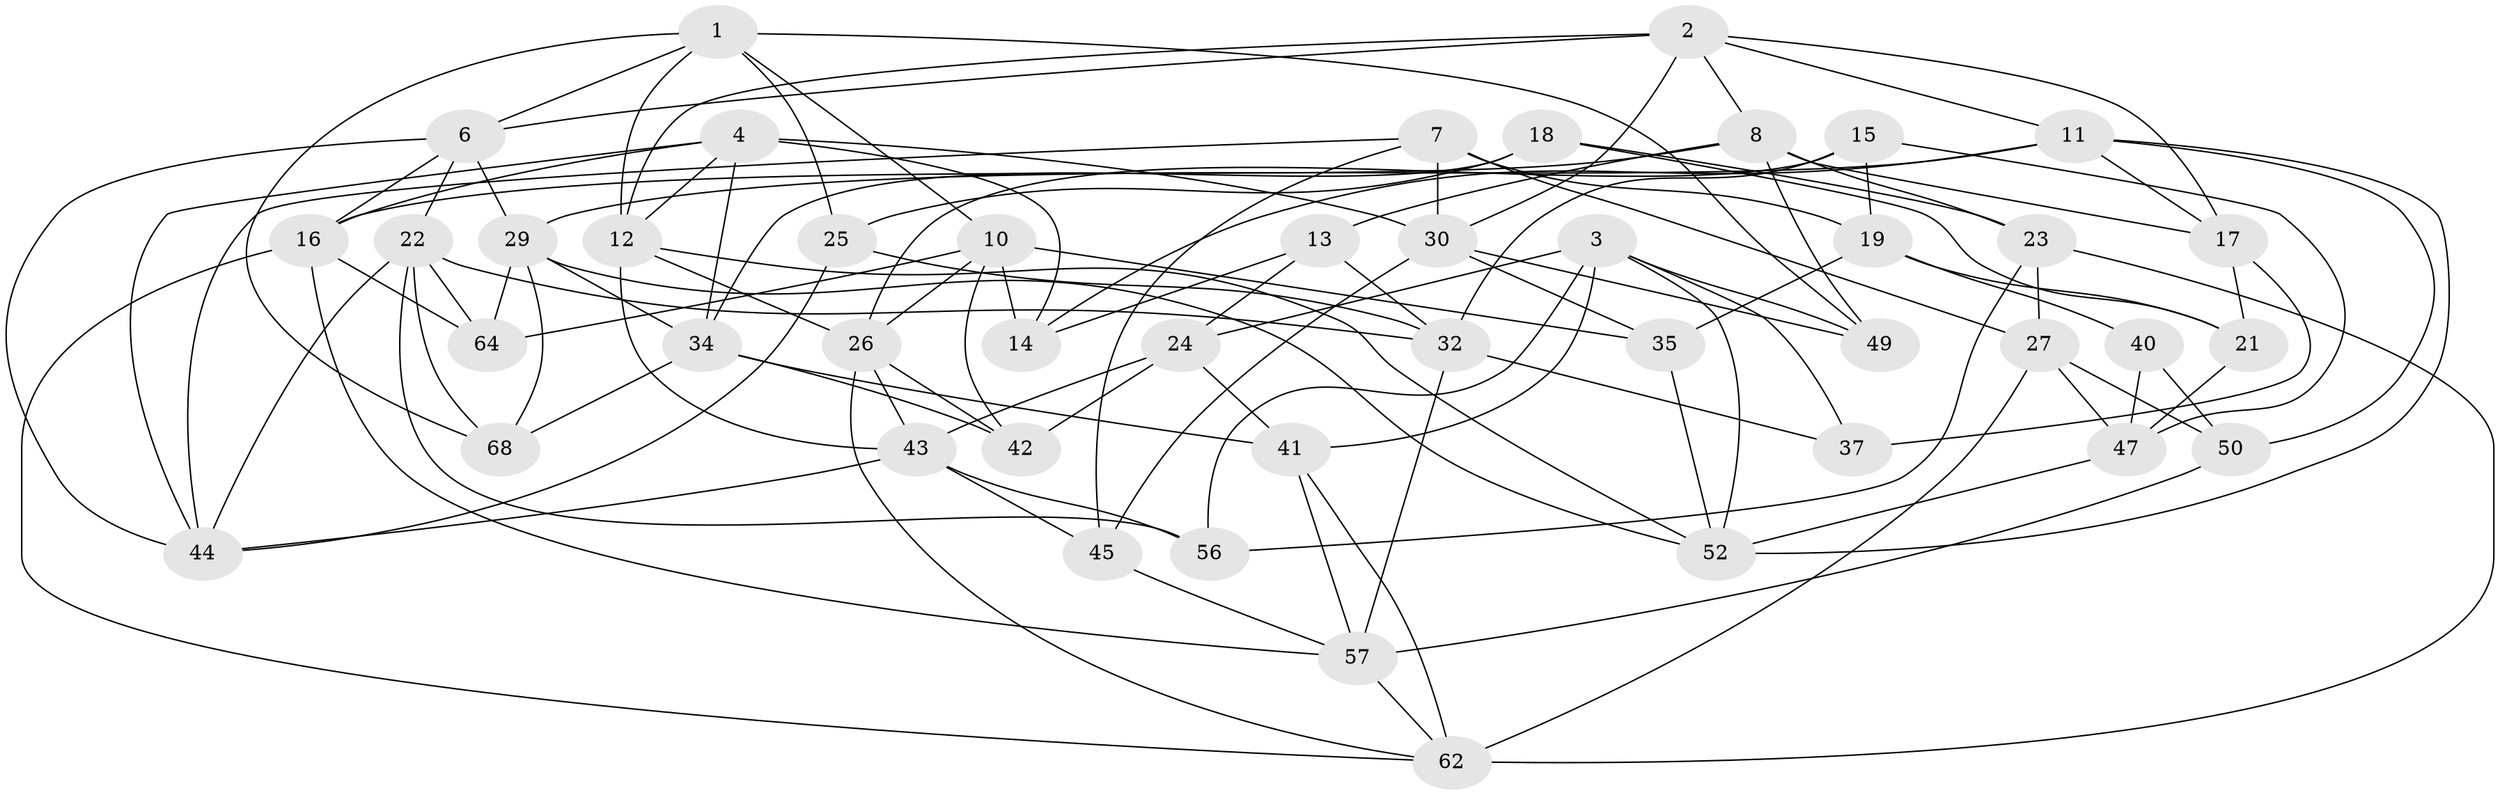 // Generated by graph-tools (version 1.1) at 2025/24/03/03/25 07:24:22]
// undirected, 45 vertices, 114 edges
graph export_dot {
graph [start="1"]
  node [color=gray90,style=filled];
  1 [super="+20"];
  2 [super="+5"];
  3 [super="+53"];
  4 [super="+9"];
  6 [super="+38"];
  7 [super="+65"];
  8 [super="+36"];
  10 [super="+71"];
  11 [super="+48"];
  12 [super="+39"];
  13;
  14;
  15;
  16 [super="+28"];
  17 [super="+31"];
  18;
  19 [super="+61"];
  21;
  22 [super="+33"];
  23 [super="+46"];
  24 [super="+63"];
  25;
  26 [super="+70"];
  27 [super="+74"];
  29 [super="+73"];
  30 [super="+60"];
  32 [super="+59"];
  34 [super="+58"];
  35;
  37;
  40;
  41 [super="+54"];
  42;
  43 [super="+66"];
  44 [super="+51"];
  45;
  47 [super="+67"];
  49;
  50;
  52 [super="+55"];
  56;
  57 [super="+69"];
  62 [super="+72"];
  64;
  68;
  1 -- 49;
  1 -- 6;
  1 -- 12;
  1 -- 10;
  1 -- 68;
  1 -- 25;
  2 -- 30;
  2 -- 8;
  2 -- 11;
  2 -- 12;
  2 -- 17;
  2 -- 6;
  3 -- 49;
  3 -- 24;
  3 -- 52;
  3 -- 56;
  3 -- 37;
  3 -- 41;
  4 -- 14;
  4 -- 30;
  4 -- 16;
  4 -- 34;
  4 -- 44;
  4 -- 12;
  6 -- 22;
  6 -- 44;
  6 -- 16;
  6 -- 29;
  7 -- 27;
  7 -- 19 [weight=2];
  7 -- 44;
  7 -- 45;
  7 -- 30;
  8 -- 49;
  8 -- 13;
  8 -- 16;
  8 -- 23;
  8 -- 17;
  10 -- 64;
  10 -- 14;
  10 -- 42;
  10 -- 35;
  10 -- 26;
  11 -- 17;
  11 -- 52;
  11 -- 14;
  11 -- 50;
  11 -- 29;
  12 -- 43;
  12 -- 52;
  12 -- 26;
  13 -- 14;
  13 -- 32;
  13 -- 24;
  15 -- 19;
  15 -- 26;
  15 -- 32;
  15 -- 47;
  16 -- 64;
  16 -- 57;
  16 -- 62;
  17 -- 21;
  17 -- 37 [weight=2];
  18 -- 23;
  18 -- 25;
  18 -- 34;
  18 -- 21;
  19 -- 35;
  19 -- 40;
  19 -- 21;
  21 -- 47;
  22 -- 64;
  22 -- 68;
  22 -- 56;
  22 -- 44;
  22 -- 32;
  23 -- 62;
  23 -- 27 [weight=2];
  23 -- 56;
  24 -- 43;
  24 -- 41 [weight=2];
  24 -- 42;
  25 -- 44;
  25 -- 32;
  26 -- 43;
  26 -- 62;
  26 -- 42;
  27 -- 50;
  27 -- 62;
  27 -- 47;
  29 -- 64;
  29 -- 68;
  29 -- 34;
  29 -- 52;
  30 -- 45;
  30 -- 49;
  30 -- 35;
  32 -- 57;
  32 -- 37;
  34 -- 41;
  34 -- 42;
  34 -- 68;
  35 -- 52;
  40 -- 50;
  40 -- 47 [weight=2];
  41 -- 62;
  41 -- 57;
  43 -- 56;
  43 -- 44;
  43 -- 45;
  45 -- 57;
  47 -- 52;
  50 -- 57;
  57 -- 62;
}
